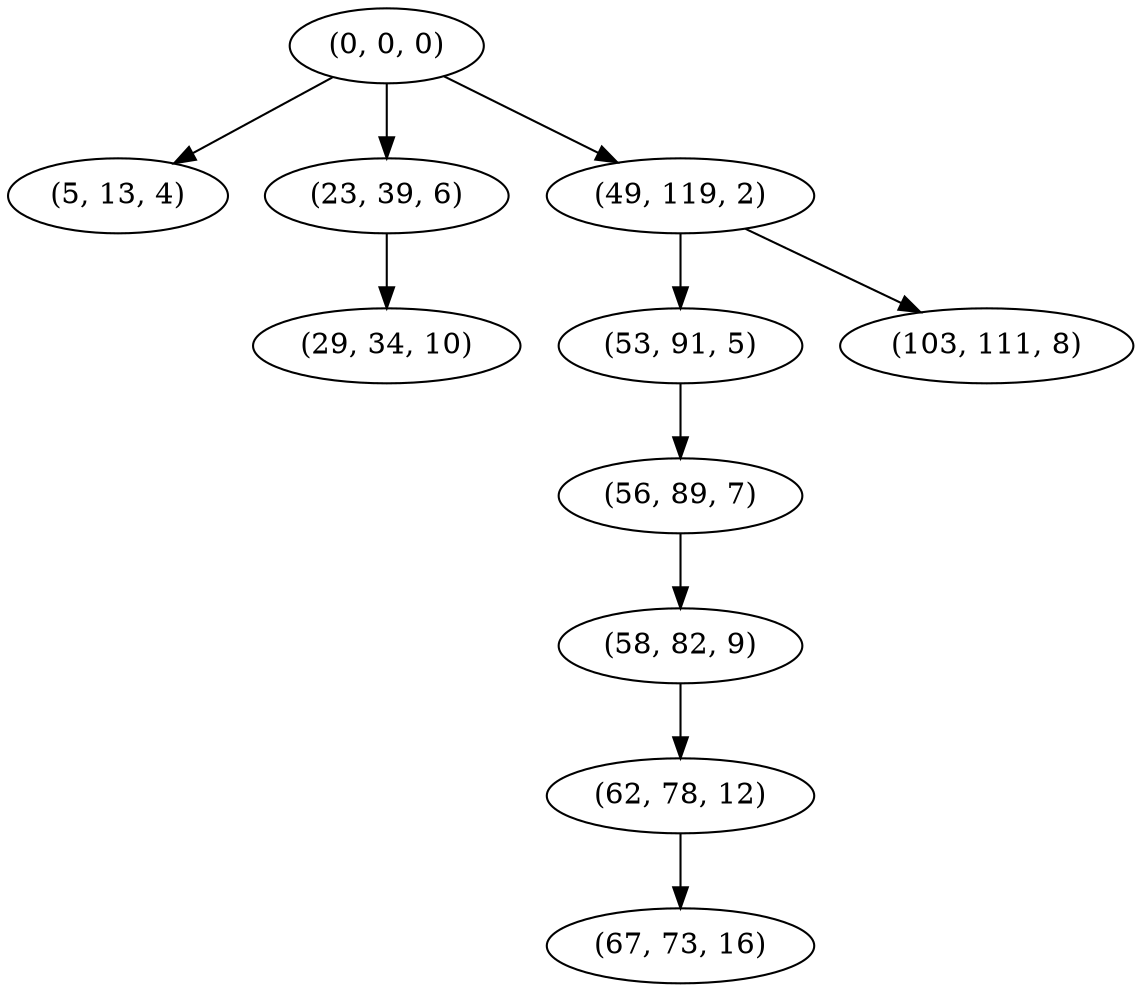 digraph tree {
    "(0, 0, 0)";
    "(5, 13, 4)";
    "(23, 39, 6)";
    "(29, 34, 10)";
    "(49, 119, 2)";
    "(53, 91, 5)";
    "(56, 89, 7)";
    "(58, 82, 9)";
    "(62, 78, 12)";
    "(67, 73, 16)";
    "(103, 111, 8)";
    "(0, 0, 0)" -> "(5, 13, 4)";
    "(0, 0, 0)" -> "(23, 39, 6)";
    "(0, 0, 0)" -> "(49, 119, 2)";
    "(23, 39, 6)" -> "(29, 34, 10)";
    "(49, 119, 2)" -> "(53, 91, 5)";
    "(49, 119, 2)" -> "(103, 111, 8)";
    "(53, 91, 5)" -> "(56, 89, 7)";
    "(56, 89, 7)" -> "(58, 82, 9)";
    "(58, 82, 9)" -> "(62, 78, 12)";
    "(62, 78, 12)" -> "(67, 73, 16)";
}
